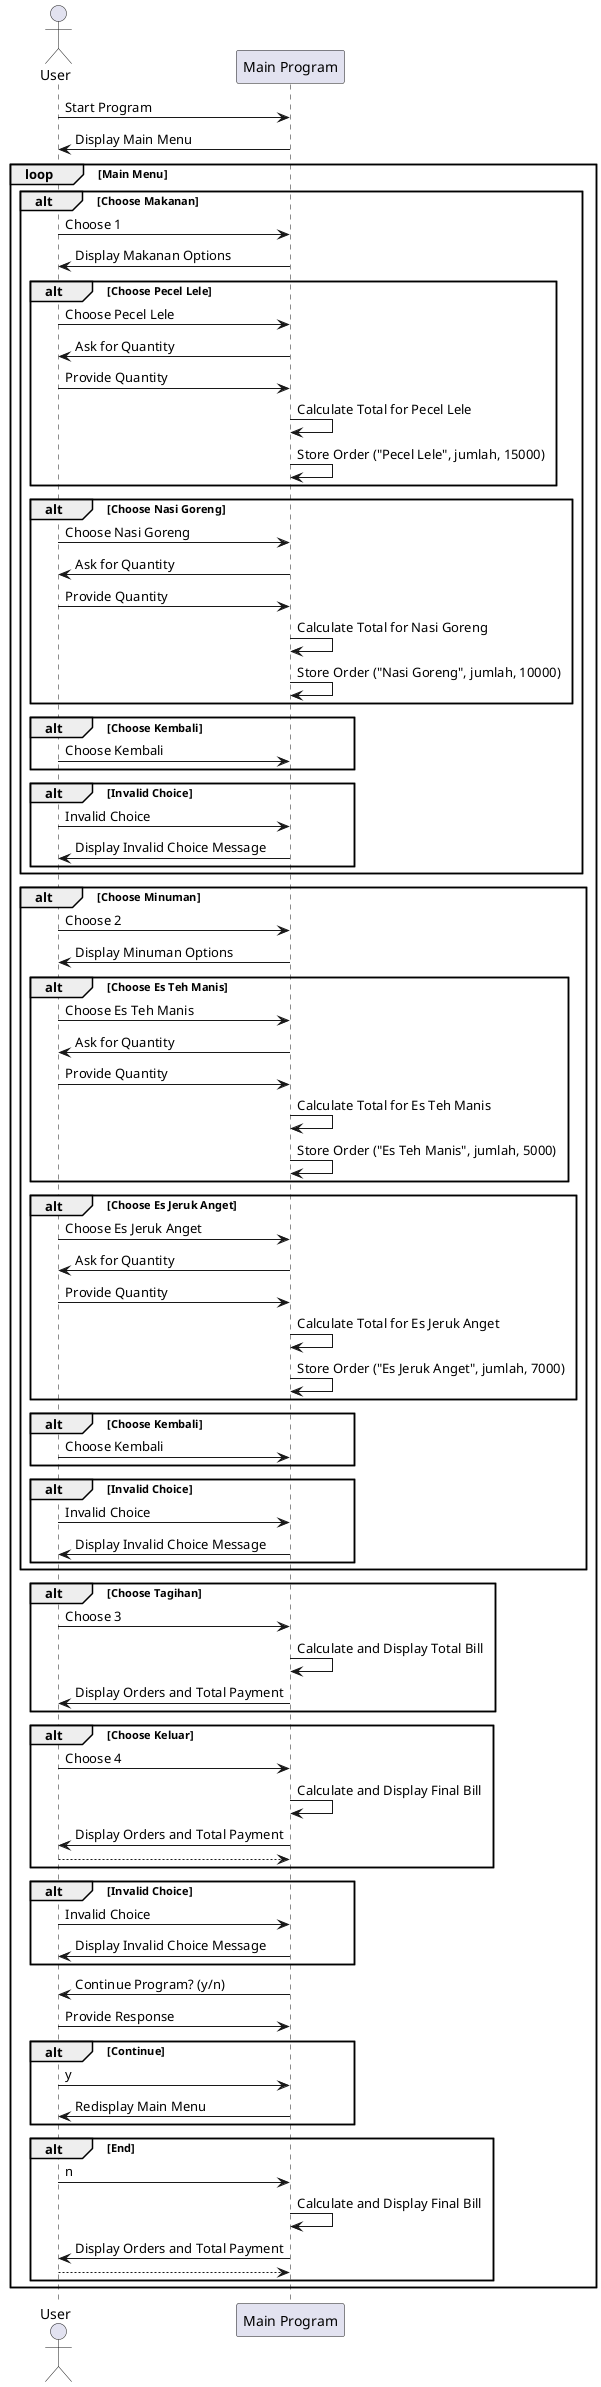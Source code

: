 @startuml
actor User
participant "Main Program" as Main

User -> Main: Start Program
Main -> User: Display Main Menu
loop Main Menu
    alt Choose Makanan
        User -> Main: Choose 1
        Main -> User: Display Makanan Options
        alt Choose Pecel Lele
            User -> Main: Choose Pecel Lele
            Main -> User: Ask for Quantity
            User -> Main: Provide Quantity
            Main -> Main: Calculate Total for Pecel Lele
            Main -> Main: Store Order ("Pecel Lele", jumlah, 15000)
        end
        alt Choose Nasi Goreng
            User -> Main: Choose Nasi Goreng
            Main -> User: Ask for Quantity
            User -> Main: Provide Quantity
            Main -> Main: Calculate Total for Nasi Goreng
            Main -> Main: Store Order ("Nasi Goreng", jumlah, 10000)
        end
        alt Choose Kembali
            User -> Main: Choose Kembali
        end
        alt Invalid Choice
            User -> Main: Invalid Choice
            Main -> User: Display Invalid Choice Message
        end
    end
    alt Choose Minuman
        User -> Main: Choose 2
        Main -> User: Display Minuman Options
        alt Choose Es Teh Manis
            User -> Main: Choose Es Teh Manis
            Main -> User: Ask for Quantity
            User -> Main: Provide Quantity
            Main -> Main: Calculate Total for Es Teh Manis
            Main -> Main: Store Order ("Es Teh Manis", jumlah, 5000)
        end
        alt Choose Es Jeruk Anget
            User -> Main: Choose Es Jeruk Anget
            Main -> User: Ask for Quantity
            User -> Main: Provide Quantity
            Main -> Main: Calculate Total for Es Jeruk Anget
            Main -> Main: Store Order ("Es Jeruk Anget", jumlah, 7000)
        end
        alt Choose Kembali
            User -> Main: Choose Kembali
        end
        alt Invalid Choice
            User -> Main: Invalid Choice
            Main -> User: Display Invalid Choice Message
        end
    end
    alt Choose Tagihan
        User -> Main: Choose 3
        Main -> Main: Calculate and Display Total Bill
        Main -> User: Display Orders and Total Payment
    end
    alt Choose Keluar
        User -> Main: Choose 4
        Main -> Main: Calculate and Display Final Bill
        Main -> User: Display Orders and Total Payment
        return
    end
    alt Invalid Choice
        User -> Main: Invalid Choice
        Main -> User: Display Invalid Choice Message
    end
    Main -> User: Continue Program? (y/n)
    User -> Main: Provide Response
    alt Continue
        User -> Main: y
        Main -> User: Redisplay Main Menu
    end
    alt End
        User -> Main: n
        Main -> Main: Calculate and Display Final Bill
        Main -> User: Display Orders and Total Payment
        return
    end
end
@enduml
